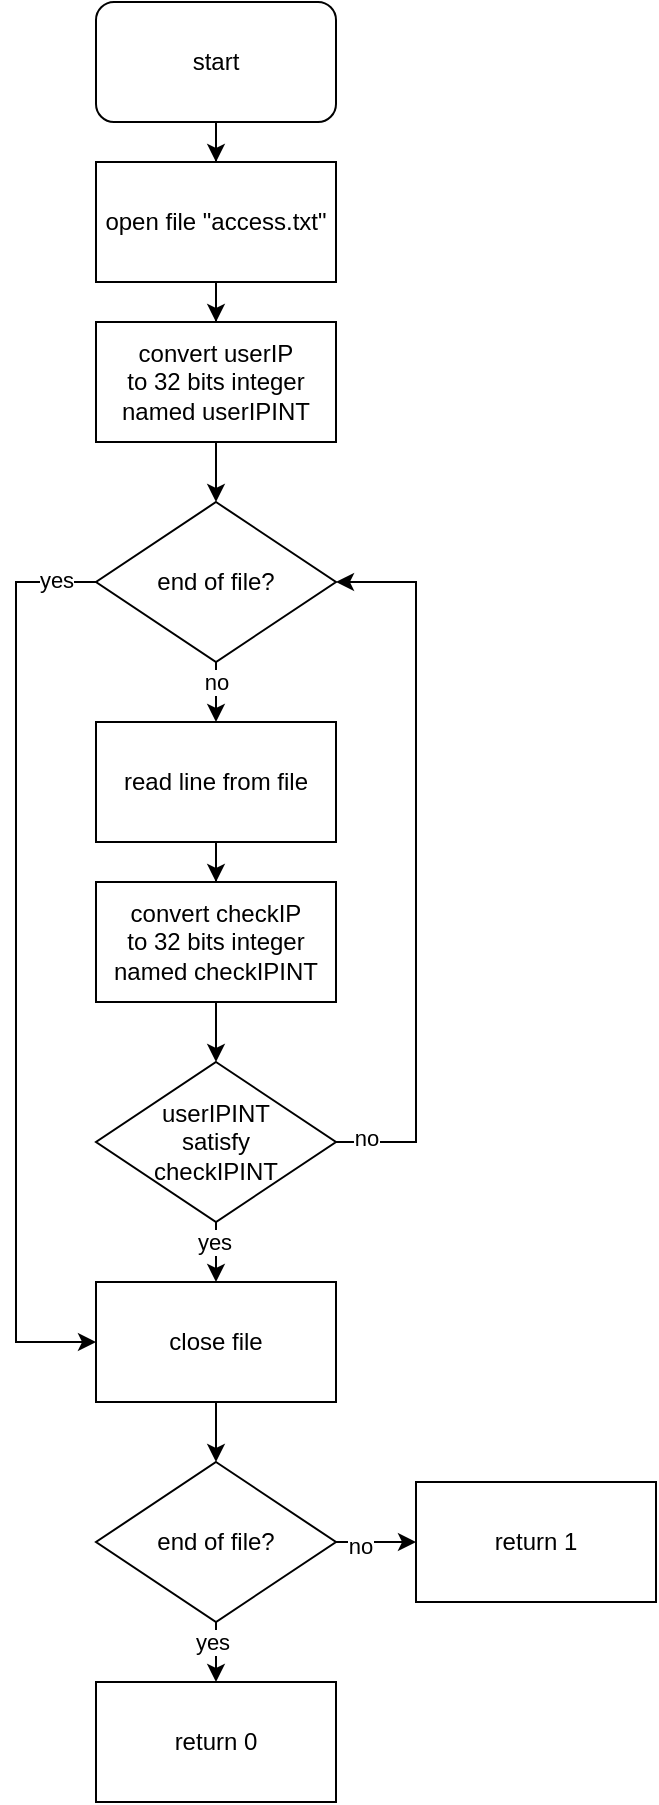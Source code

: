 <mxfile version="24.2.5" type="device">
  <diagram name="페이지-1" id="cUQYxgOoF2Ai73uK9h_P">
    <mxGraphModel dx="1194" dy="657" grid="1" gridSize="10" guides="1" tooltips="1" connect="1" arrows="1" fold="1" page="1" pageScale="1" pageWidth="827" pageHeight="1169" math="0" shadow="0">
      <root>
        <mxCell id="0" />
        <mxCell id="1" parent="0" />
        <mxCell id="I7trXLFPAac0Yew11KJu-3" value="" style="edgeStyle=orthogonalEdgeStyle;rounded=0;orthogonalLoop=1;jettySize=auto;html=1;" edge="1" parent="1" source="I7trXLFPAac0Yew11KJu-1" target="I7trXLFPAac0Yew11KJu-2">
          <mxGeometry relative="1" as="geometry" />
        </mxCell>
        <mxCell id="I7trXLFPAac0Yew11KJu-1" value="start" style="rounded=1;whiteSpace=wrap;html=1;" vertex="1" parent="1">
          <mxGeometry x="360" y="30" width="120" height="60" as="geometry" />
        </mxCell>
        <mxCell id="I7trXLFPAac0Yew11KJu-6" value="" style="edgeStyle=orthogonalEdgeStyle;rounded=0;orthogonalLoop=1;jettySize=auto;html=1;" edge="1" parent="1" source="I7trXLFPAac0Yew11KJu-2" target="I7trXLFPAac0Yew11KJu-4">
          <mxGeometry relative="1" as="geometry" />
        </mxCell>
        <mxCell id="I7trXLFPAac0Yew11KJu-2" value="open file &quot;access.txt&quot;" style="rounded=0;whiteSpace=wrap;html=1;" vertex="1" parent="1">
          <mxGeometry x="360" y="110" width="120" height="60" as="geometry" />
        </mxCell>
        <mxCell id="I7trXLFPAac0Yew11KJu-8" value="" style="edgeStyle=orthogonalEdgeStyle;rounded=0;orthogonalLoop=1;jettySize=auto;html=1;" edge="1" parent="1" source="I7trXLFPAac0Yew11KJu-4" target="I7trXLFPAac0Yew11KJu-7">
          <mxGeometry relative="1" as="geometry" />
        </mxCell>
        <mxCell id="I7trXLFPAac0Yew11KJu-4" value="convert userIP&lt;div&gt;to 32 bits integer&lt;/div&gt;&lt;div&gt;named userIPINT&lt;/div&gt;" style="rounded=0;whiteSpace=wrap;html=1;" vertex="1" parent="1">
          <mxGeometry x="360" y="190" width="120" height="60" as="geometry" />
        </mxCell>
        <mxCell id="I7trXLFPAac0Yew11KJu-10" value="" style="edgeStyle=orthogonalEdgeStyle;rounded=0;orthogonalLoop=1;jettySize=auto;html=1;" edge="1" parent="1" source="I7trXLFPAac0Yew11KJu-7" target="I7trXLFPAac0Yew11KJu-9">
          <mxGeometry relative="1" as="geometry" />
        </mxCell>
        <mxCell id="I7trXLFPAac0Yew11KJu-20" value="no" style="edgeLabel;html=1;align=center;verticalAlign=middle;resizable=0;points=[];" vertex="1" connectable="0" parent="I7trXLFPAac0Yew11KJu-10">
          <mxGeometry x="0.2" relative="1" as="geometry">
            <mxPoint as="offset" />
          </mxGeometry>
        </mxCell>
        <mxCell id="I7trXLFPAac0Yew11KJu-36" style="edgeStyle=orthogonalEdgeStyle;rounded=0;orthogonalLoop=1;jettySize=auto;html=1;entryX=0;entryY=0.5;entryDx=0;entryDy=0;" edge="1" parent="1" source="I7trXLFPAac0Yew11KJu-7" target="I7trXLFPAac0Yew11KJu-23">
          <mxGeometry relative="1" as="geometry">
            <Array as="points">
              <mxPoint x="320" y="320" />
              <mxPoint x="320" y="700" />
            </Array>
          </mxGeometry>
        </mxCell>
        <mxCell id="I7trXLFPAac0Yew11KJu-37" value="yes" style="edgeLabel;html=1;align=center;verticalAlign=middle;resizable=0;points=[];" vertex="1" connectable="0" parent="I7trXLFPAac0Yew11KJu-36">
          <mxGeometry x="-0.913" y="-1" relative="1" as="geometry">
            <mxPoint as="offset" />
          </mxGeometry>
        </mxCell>
        <mxCell id="I7trXLFPAac0Yew11KJu-7" value="end of file?" style="rhombus;whiteSpace=wrap;html=1;" vertex="1" parent="1">
          <mxGeometry x="360" y="280" width="120" height="80" as="geometry" />
        </mxCell>
        <mxCell id="I7trXLFPAac0Yew11KJu-12" value="" style="edgeStyle=orthogonalEdgeStyle;rounded=0;orthogonalLoop=1;jettySize=auto;html=1;" edge="1" parent="1" source="I7trXLFPAac0Yew11KJu-9" target="I7trXLFPAac0Yew11KJu-11">
          <mxGeometry relative="1" as="geometry" />
        </mxCell>
        <mxCell id="I7trXLFPAac0Yew11KJu-9" value="read line from file" style="rounded=0;whiteSpace=wrap;html=1;" vertex="1" parent="1">
          <mxGeometry x="360" y="390" width="120" height="60" as="geometry" />
        </mxCell>
        <mxCell id="I7trXLFPAac0Yew11KJu-14" value="" style="edgeStyle=orthogonalEdgeStyle;rounded=0;orthogonalLoop=1;jettySize=auto;html=1;" edge="1" parent="1" source="I7trXLFPAac0Yew11KJu-11" target="I7trXLFPAac0Yew11KJu-13">
          <mxGeometry relative="1" as="geometry" />
        </mxCell>
        <mxCell id="I7trXLFPAac0Yew11KJu-11" value="convert checkIP&lt;div&gt;to 32 bits integer&lt;/div&gt;&lt;div&gt;named checkIPINT&lt;/div&gt;" style="rounded=0;whiteSpace=wrap;html=1;" vertex="1" parent="1">
          <mxGeometry x="360" y="470" width="120" height="60" as="geometry" />
        </mxCell>
        <mxCell id="I7trXLFPAac0Yew11KJu-16" style="edgeStyle=orthogonalEdgeStyle;rounded=0;orthogonalLoop=1;jettySize=auto;html=1;entryX=1;entryY=0.5;entryDx=0;entryDy=0;" edge="1" parent="1" source="I7trXLFPAac0Yew11KJu-13" target="I7trXLFPAac0Yew11KJu-7">
          <mxGeometry relative="1" as="geometry">
            <Array as="points">
              <mxPoint x="520" y="600" />
              <mxPoint x="520" y="320" />
            </Array>
          </mxGeometry>
        </mxCell>
        <mxCell id="I7trXLFPAac0Yew11KJu-17" value="no" style="edgeLabel;html=1;align=center;verticalAlign=middle;resizable=0;points=[];" vertex="1" connectable="0" parent="I7trXLFPAac0Yew11KJu-16">
          <mxGeometry x="-0.919" y="2" relative="1" as="geometry">
            <mxPoint as="offset" />
          </mxGeometry>
        </mxCell>
        <mxCell id="I7trXLFPAac0Yew11KJu-24" value="" style="edgeStyle=orthogonalEdgeStyle;rounded=0;orthogonalLoop=1;jettySize=auto;html=1;" edge="1" parent="1" source="I7trXLFPAac0Yew11KJu-13" target="I7trXLFPAac0Yew11KJu-23">
          <mxGeometry relative="1" as="geometry" />
        </mxCell>
        <mxCell id="I7trXLFPAac0Yew11KJu-35" value="yes" style="edgeLabel;html=1;align=center;verticalAlign=middle;resizable=0;points=[];" vertex="1" connectable="0" parent="I7trXLFPAac0Yew11KJu-24">
          <mxGeometry x="-0.62" y="-1" relative="1" as="geometry">
            <mxPoint as="offset" />
          </mxGeometry>
        </mxCell>
        <mxCell id="I7trXLFPAac0Yew11KJu-13" value="userIPINT&lt;div&gt;satisfy&lt;br&gt;&lt;div&gt;checkIPINT&lt;/div&gt;&lt;/div&gt;" style="rhombus;whiteSpace=wrap;html=1;" vertex="1" parent="1">
          <mxGeometry x="360" y="560" width="120" height="80" as="geometry" />
        </mxCell>
        <mxCell id="I7trXLFPAac0Yew11KJu-28" value="" style="edgeStyle=orthogonalEdgeStyle;rounded=0;orthogonalLoop=1;jettySize=auto;html=1;" edge="1" parent="1" source="I7trXLFPAac0Yew11KJu-22" target="I7trXLFPAac0Yew11KJu-27">
          <mxGeometry relative="1" as="geometry" />
        </mxCell>
        <mxCell id="I7trXLFPAac0Yew11KJu-29" value="yes" style="edgeLabel;html=1;align=center;verticalAlign=middle;resizable=0;points=[];" vertex="1" connectable="0" parent="I7trXLFPAac0Yew11KJu-28">
          <mxGeometry x="-0.62" y="-2" relative="1" as="geometry">
            <mxPoint as="offset" />
          </mxGeometry>
        </mxCell>
        <mxCell id="I7trXLFPAac0Yew11KJu-31" value="" style="edgeStyle=orthogonalEdgeStyle;rounded=0;orthogonalLoop=1;jettySize=auto;html=1;" edge="1" parent="1" source="I7trXLFPAac0Yew11KJu-22" target="I7trXLFPAac0Yew11KJu-30">
          <mxGeometry relative="1" as="geometry" />
        </mxCell>
        <mxCell id="I7trXLFPAac0Yew11KJu-32" value="no" style="edgeLabel;html=1;align=center;verticalAlign=middle;resizable=0;points=[];" vertex="1" connectable="0" parent="I7trXLFPAac0Yew11KJu-31">
          <mxGeometry x="-0.4" y="-1" relative="1" as="geometry">
            <mxPoint y="1" as="offset" />
          </mxGeometry>
        </mxCell>
        <mxCell id="I7trXLFPAac0Yew11KJu-22" value="end of file?" style="rhombus;whiteSpace=wrap;html=1;" vertex="1" parent="1">
          <mxGeometry x="360" y="760" width="120" height="80" as="geometry" />
        </mxCell>
        <mxCell id="I7trXLFPAac0Yew11KJu-25" value="" style="edgeStyle=orthogonalEdgeStyle;rounded=0;orthogonalLoop=1;jettySize=auto;html=1;" edge="1" parent="1" source="I7trXLFPAac0Yew11KJu-23" target="I7trXLFPAac0Yew11KJu-22">
          <mxGeometry relative="1" as="geometry" />
        </mxCell>
        <mxCell id="I7trXLFPAac0Yew11KJu-23" value="close file" style="rounded=0;whiteSpace=wrap;html=1;" vertex="1" parent="1">
          <mxGeometry x="360" y="670" width="120" height="60" as="geometry" />
        </mxCell>
        <mxCell id="I7trXLFPAac0Yew11KJu-27" value="return 0" style="rounded=0;whiteSpace=wrap;html=1;" vertex="1" parent="1">
          <mxGeometry x="360" y="870" width="120" height="60" as="geometry" />
        </mxCell>
        <mxCell id="I7trXLFPAac0Yew11KJu-30" value="return 1" style="rounded=0;whiteSpace=wrap;html=1;" vertex="1" parent="1">
          <mxGeometry x="520" y="770" width="120" height="60" as="geometry" />
        </mxCell>
      </root>
    </mxGraphModel>
  </diagram>
</mxfile>
